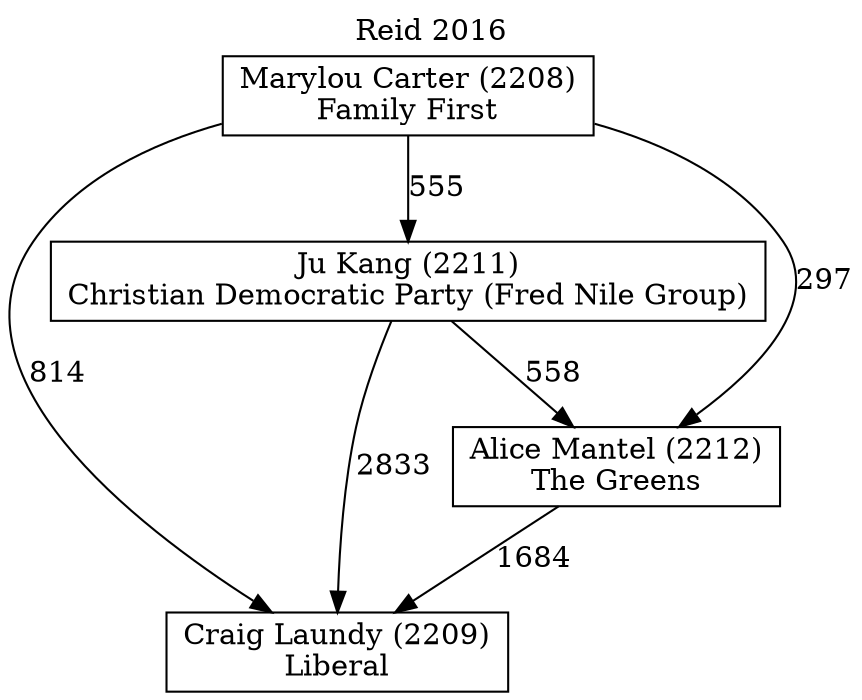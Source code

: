 // House preference flow
digraph "Craig Laundy (2209)_Reid_2016" {
	graph [label="Reid 2016" labelloc=t mclimit=10]
	node [shape=box]
	"Marylou Carter (2208)" [label="Marylou Carter (2208)
Family First"]
	"Ju Kang (2211)" [label="Ju Kang (2211)
Christian Democratic Party (Fred Nile Group)"]
	"Craig Laundy (2209)" [label="Craig Laundy (2209)
Liberal"]
	"Alice Mantel (2212)" [label="Alice Mantel (2212)
The Greens"]
	"Ju Kang (2211)" -> "Alice Mantel (2212)" [label=558]
	"Marylou Carter (2208)" -> "Craig Laundy (2209)" [label=814]
	"Alice Mantel (2212)" -> "Craig Laundy (2209)" [label=1684]
	"Marylou Carter (2208)" -> "Ju Kang (2211)" [label=555]
	"Ju Kang (2211)" -> "Craig Laundy (2209)" [label=2833]
	"Marylou Carter (2208)" -> "Alice Mantel (2212)" [label=297]
}
